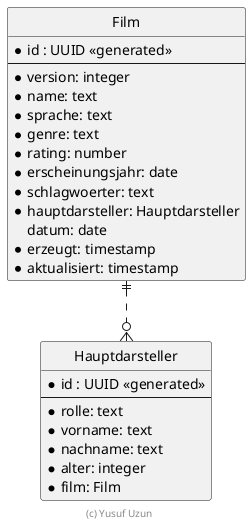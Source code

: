 ' Copyright (C) 2019 - present Juergen Zimmermann, Hochschule Karlsruhe
'
' This program is free software: you can redistribute it and/or modify
' it under the terms of the GNU General Public License as published by
' the Free Software Foundation, either version 3 of the License, or
' (at your option) any later version.
'
' This program is distributed in the hope that it will be useful,
' but WITHOUT ANY WARRANTY; without even the implied warranty of
' MERCHANTABILITY or FITNESS FOR A PARTICULAR PURPOSE.  See the
' GNU General Public License for more details.
'
' You should have received a copy of the GNU General Public License
' along with this program.  If not, see <https://www.gnu.org/licenses/>.

' Preview durch <Alt>d

@startuml ER Diagramm

' hide the spot
hide circle

' evtl. Prbleme mit Kraehenfuessen vermeiden
skinparam linetype ortho

entity "Film" {
  *id : UUID <<generated>>
  --
  *version: integer
  *name: text
  *sprache: text
  *genre: text
  *rating: number
  *erscheinungsjahr: date
  *schlagwoerter: text
  *hauptdarsteller: Hauptdarsteller
  datum: date
  *erzeugt: timestamp
  *aktualisiert: timestamp
}

entity "Hauptdarsteller" {
  *id : UUID <<generated>>
  --
  *rolle: text
  *vorname: text
  *nachname: text
  *alter: integer
  *film: Film
}

Film ||..o{ Hauptdarsteller

footer (c) Yusuf Uzun
@enduml
